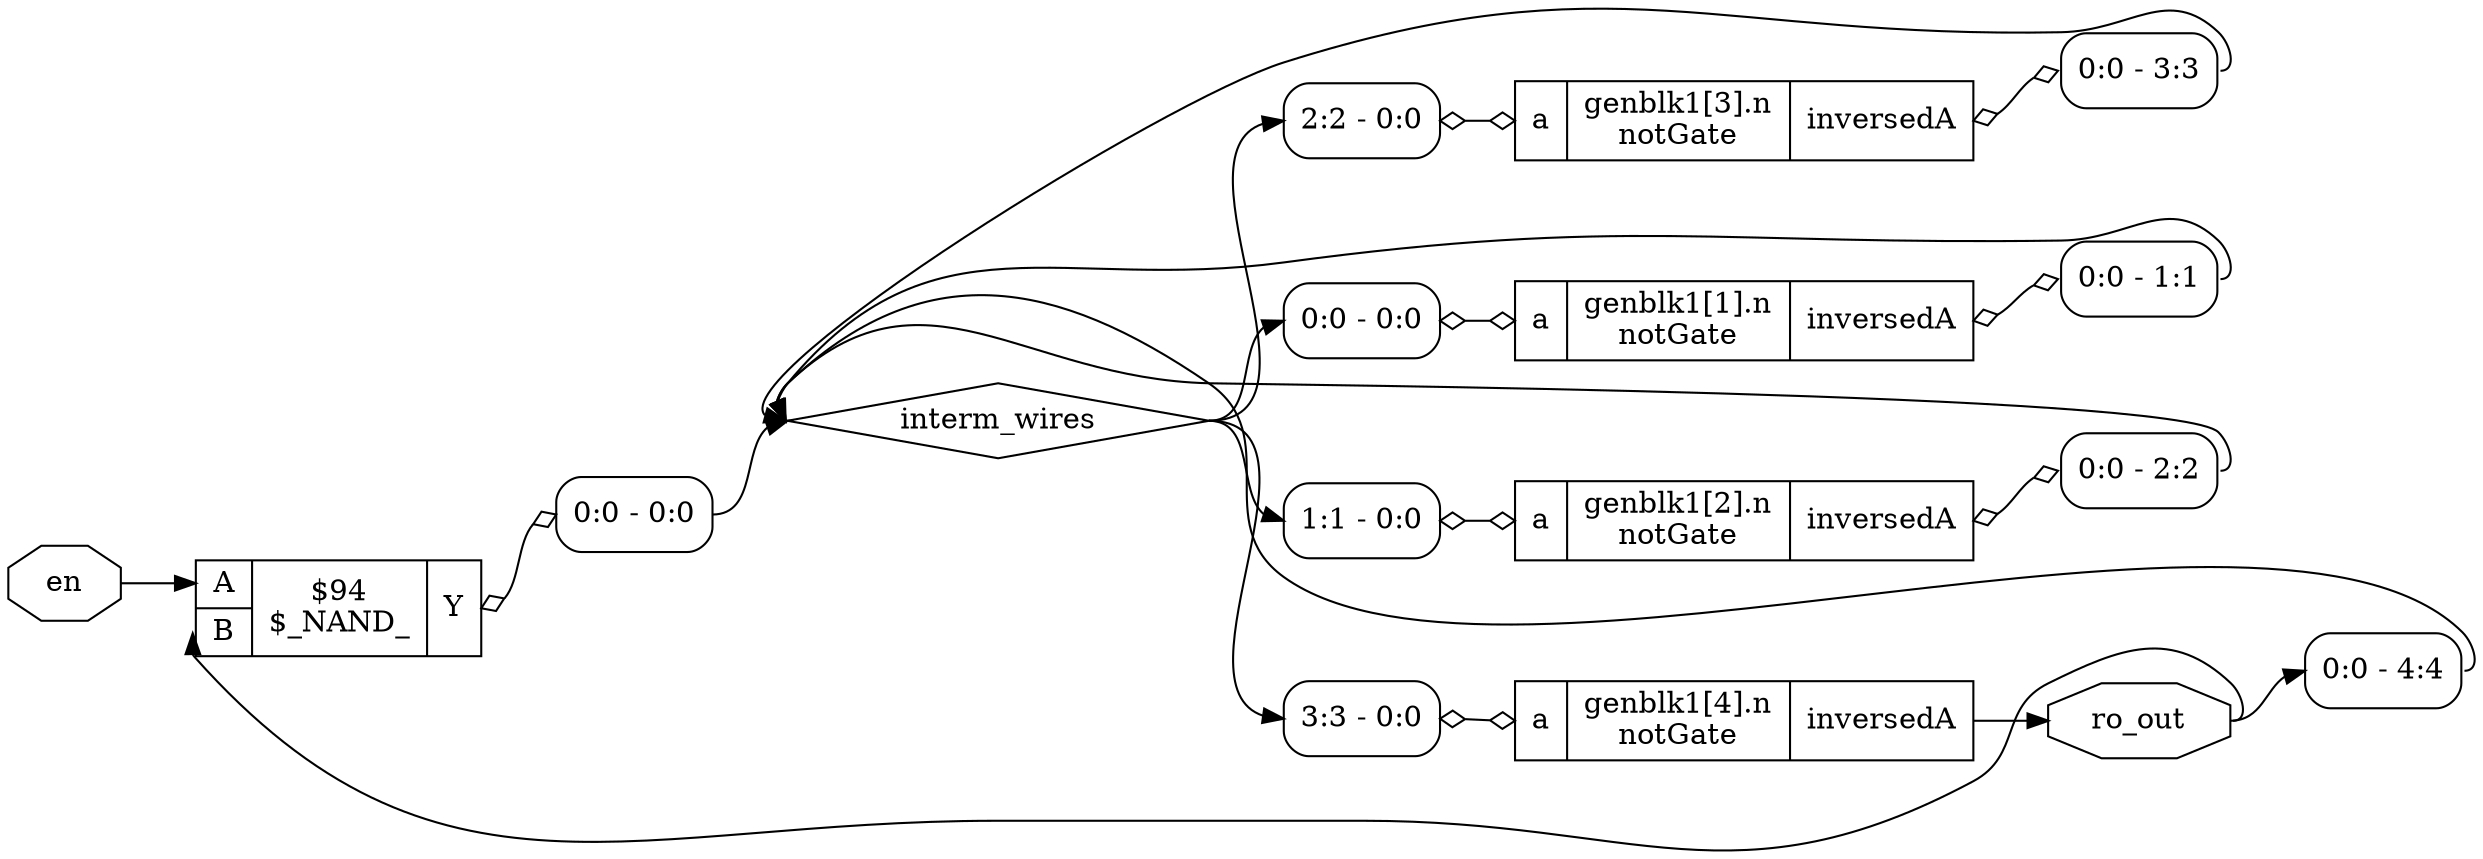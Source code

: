 digraph "generic_ro" {
rankdir="LR";
remincross=true;
n1 [ shape=octagon, label="en", color="black", fontcolor="black"];
n2 [ shape=diamond, label="interm_wires", color="black", fontcolor="black"];
n3 [ shape=octagon, label="ro_out", color="black", fontcolor="black"];
c7 [ shape=record, label="{{<p4> A|<p5> B}|$94\n$_NAND_|{<p6> Y}}",  ];
x0 [ shape=record, style=rounded, label="<s0> 0:0 - 0:0 ", color="black", fontcolor="black" ];
c7:p6:e -> x0:w [arrowhead=odiamond, arrowtail=odiamond, dir=both, color="black", fontcolor="black", label=""];
c10 [ shape=record, label="{{<p8> a}|genblk1[1].n\nnotGate|{<p9> inversedA}}",  ];
x1 [ shape=record, style=rounded, label="<s0> 0:0 - 0:0 ", color="black", fontcolor="black" ];
x1:e -> c10:p8:w [arrowhead=odiamond, arrowtail=odiamond, dir=both, color="black", fontcolor="black", label=""];
x2 [ shape=record, style=rounded, label="<s0> 0:0 - 1:1 ", color="black", fontcolor="black" ];
c10:p9:e -> x2:w [arrowhead=odiamond, arrowtail=odiamond, dir=both, color="black", fontcolor="black", label=""];
c11 [ shape=record, label="{{<p8> a}|genblk1[2].n\nnotGate|{<p9> inversedA}}",  ];
x3 [ shape=record, style=rounded, label="<s0> 1:1 - 0:0 ", color="black", fontcolor="black" ];
x3:e -> c11:p8:w [arrowhead=odiamond, arrowtail=odiamond, dir=both, color="black", fontcolor="black", label=""];
x4 [ shape=record, style=rounded, label="<s0> 0:0 - 2:2 ", color="black", fontcolor="black" ];
c11:p9:e -> x4:w [arrowhead=odiamond, arrowtail=odiamond, dir=both, color="black", fontcolor="black", label=""];
c12 [ shape=record, label="{{<p8> a}|genblk1[3].n\nnotGate|{<p9> inversedA}}",  ];
x5 [ shape=record, style=rounded, label="<s0> 2:2 - 0:0 ", color="black", fontcolor="black" ];
x5:e -> c12:p8:w [arrowhead=odiamond, arrowtail=odiamond, dir=both, color="black", fontcolor="black", label=""];
x6 [ shape=record, style=rounded, label="<s0> 0:0 - 3:3 ", color="black", fontcolor="black" ];
c12:p9:e -> x6:w [arrowhead=odiamond, arrowtail=odiamond, dir=both, color="black", fontcolor="black", label=""];
c13 [ shape=record, label="{{<p8> a}|genblk1[4].n\nnotGate|{<p9> inversedA}}",  ];
x7 [ shape=record, style=rounded, label="<s0> 3:3 - 0:0 ", color="black", fontcolor="black" ];
x7:e -> c13:p8:w [arrowhead=odiamond, arrowtail=odiamond, dir=both, color="black", fontcolor="black", label=""];
x8 [ shape=record, style=rounded, label="<s0> 0:0 - 4:4 ", color="black", fontcolor="black" ];
n1:e -> c7:p4:w [color="black", fontcolor="black", label=""];
x0:s0:e -> n2:w [color="black", fontcolor="black", label=""];
x2:s0:e -> n2:w [color="black", fontcolor="black", label=""];
x4:s0:e -> n2:w [color="black", fontcolor="black", label=""];
x6:s0:e -> n2:w [color="black", fontcolor="black", label=""];
x8:s0:e -> n2:w [color="black", fontcolor="black", label=""];
n2:e -> x1:s0:w [color="black", fontcolor="black", label=""];
n2:e -> x3:s0:w [color="black", fontcolor="black", label=""];
n2:e -> x5:s0:w [color="black", fontcolor="black", label=""];
n2:e -> x7:s0:w [color="black", fontcolor="black", label=""];
c13:p9:e -> n3:w [color="black", fontcolor="black", label=""];
n3:e -> c7:p5:w [color="black", fontcolor="black", label=""];
n3:e -> x8:w [color="black", fontcolor="black", label=""];
}
